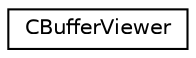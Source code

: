 digraph "Graphical Class Hierarchy"
{
  edge [fontname="Helvetica",fontsize="10",labelfontname="Helvetica",labelfontsize="10"];
  node [fontname="Helvetica",fontsize="10",shape=record];
  rankdir="LR";
  Node1 [label="CBufferViewer",height=0.2,width=0.4,color="black", fillcolor="white", style="filled",URL="$class_c_buffer_viewer.html"];
}

